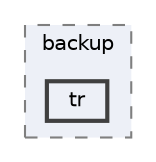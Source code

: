 digraph "resources/lang/vendor/backup/tr"
{
 // LATEX_PDF_SIZE
  bgcolor="transparent";
  edge [fontname=Helvetica,fontsize=10,labelfontname=Helvetica,labelfontsize=10];
  node [fontname=Helvetica,fontsize=10,shape=box,height=0.2,width=0.4];
  compound=true
  subgraph clusterdir_57578f4ecb69cb9972077bef8fcc0dec {
    graph [ bgcolor="#edf0f7", pencolor="grey50", label="backup", fontname=Helvetica,fontsize=10 style="filled,dashed", URL="dir_57578f4ecb69cb9972077bef8fcc0dec.html",tooltip=""]
  dir_d5ee396d2813ff6476ef630e2dbb9c67 [label="tr", fillcolor="#edf0f7", color="grey25", style="filled,bold", URL="dir_d5ee396d2813ff6476ef630e2dbb9c67.html",tooltip=""];
  }
}
